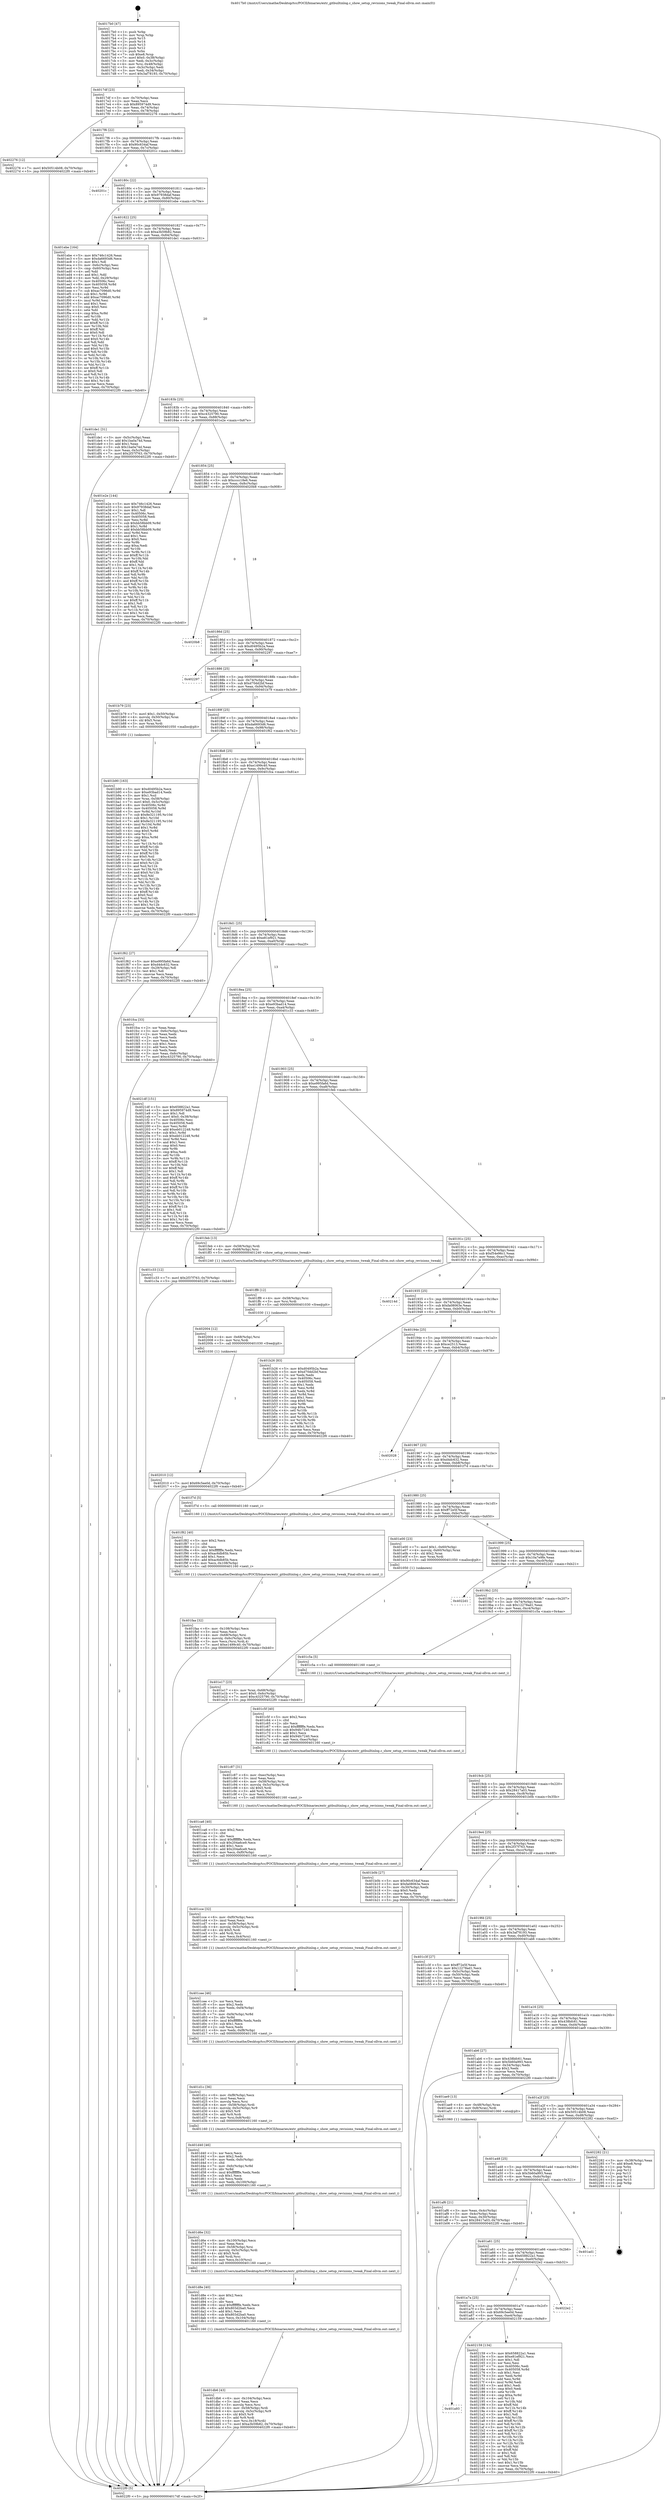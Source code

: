 digraph "0x4017b0" {
  label = "0x4017b0 (/mnt/c/Users/mathe/Desktop/tcc/POCII/binaries/extr_gitbuiltinlog.c_show_setup_revisions_tweak_Final-ollvm.out::main(0))"
  labelloc = "t"
  node[shape=record]

  Entry [label="",width=0.3,height=0.3,shape=circle,fillcolor=black,style=filled]
  "0x4017df" [label="{
     0x4017df [23]\l
     | [instrs]\l
     &nbsp;&nbsp;0x4017df \<+3\>: mov -0x70(%rbp),%eax\l
     &nbsp;&nbsp;0x4017e2 \<+2\>: mov %eax,%ecx\l
     &nbsp;&nbsp;0x4017e4 \<+6\>: sub $0x895974d9,%ecx\l
     &nbsp;&nbsp;0x4017ea \<+3\>: mov %eax,-0x74(%rbp)\l
     &nbsp;&nbsp;0x4017ed \<+3\>: mov %ecx,-0x78(%rbp)\l
     &nbsp;&nbsp;0x4017f0 \<+6\>: je 0000000000402276 \<main+0xac6\>\l
  }"]
  "0x402276" [label="{
     0x402276 [12]\l
     | [instrs]\l
     &nbsp;&nbsp;0x402276 \<+7\>: movl $0x50514b08,-0x70(%rbp)\l
     &nbsp;&nbsp;0x40227d \<+5\>: jmp 00000000004022f0 \<main+0xb40\>\l
  }"]
  "0x4017f6" [label="{
     0x4017f6 [22]\l
     | [instrs]\l
     &nbsp;&nbsp;0x4017f6 \<+5\>: jmp 00000000004017fb \<main+0x4b\>\l
     &nbsp;&nbsp;0x4017fb \<+3\>: mov -0x74(%rbp),%eax\l
     &nbsp;&nbsp;0x4017fe \<+5\>: sub $0x90c634af,%eax\l
     &nbsp;&nbsp;0x401803 \<+3\>: mov %eax,-0x7c(%rbp)\l
     &nbsp;&nbsp;0x401806 \<+6\>: je 000000000040201c \<main+0x86c\>\l
  }"]
  Exit [label="",width=0.3,height=0.3,shape=circle,fillcolor=black,style=filled,peripheries=2]
  "0x40201c" [label="{
     0x40201c\l
  }", style=dashed]
  "0x40180c" [label="{
     0x40180c [22]\l
     | [instrs]\l
     &nbsp;&nbsp;0x40180c \<+5\>: jmp 0000000000401811 \<main+0x61\>\l
     &nbsp;&nbsp;0x401811 \<+3\>: mov -0x74(%rbp),%eax\l
     &nbsp;&nbsp;0x401814 \<+5\>: sub $0x97938daf,%eax\l
     &nbsp;&nbsp;0x401819 \<+3\>: mov %eax,-0x80(%rbp)\l
     &nbsp;&nbsp;0x40181c \<+6\>: je 0000000000401ebe \<main+0x70e\>\l
  }"]
  "0x401a93" [label="{
     0x401a93\l
  }", style=dashed]
  "0x401ebe" [label="{
     0x401ebe [164]\l
     | [instrs]\l
     &nbsp;&nbsp;0x401ebe \<+5\>: mov $0x746c1426,%eax\l
     &nbsp;&nbsp;0x401ec3 \<+5\>: mov $0xda6693d6,%ecx\l
     &nbsp;&nbsp;0x401ec8 \<+2\>: mov $0x1,%dl\l
     &nbsp;&nbsp;0x401eca \<+3\>: mov -0x6c(%rbp),%esi\l
     &nbsp;&nbsp;0x401ecd \<+3\>: cmp -0x60(%rbp),%esi\l
     &nbsp;&nbsp;0x401ed0 \<+4\>: setl %dil\l
     &nbsp;&nbsp;0x401ed4 \<+4\>: and $0x1,%dil\l
     &nbsp;&nbsp;0x401ed8 \<+4\>: mov %dil,-0x29(%rbp)\l
     &nbsp;&nbsp;0x401edc \<+7\>: mov 0x40506c,%esi\l
     &nbsp;&nbsp;0x401ee3 \<+8\>: mov 0x405058,%r8d\l
     &nbsp;&nbsp;0x401eeb \<+3\>: mov %esi,%r9d\l
     &nbsp;&nbsp;0x401eee \<+7\>: sub $0xac7096d0,%r9d\l
     &nbsp;&nbsp;0x401ef5 \<+4\>: sub $0x1,%r9d\l
     &nbsp;&nbsp;0x401ef9 \<+7\>: add $0xac7096d0,%r9d\l
     &nbsp;&nbsp;0x401f00 \<+4\>: imul %r9d,%esi\l
     &nbsp;&nbsp;0x401f04 \<+3\>: and $0x1,%esi\l
     &nbsp;&nbsp;0x401f07 \<+3\>: cmp $0x0,%esi\l
     &nbsp;&nbsp;0x401f0a \<+4\>: sete %dil\l
     &nbsp;&nbsp;0x401f0e \<+4\>: cmp $0xa,%r8d\l
     &nbsp;&nbsp;0x401f12 \<+4\>: setl %r10b\l
     &nbsp;&nbsp;0x401f16 \<+3\>: mov %dil,%r11b\l
     &nbsp;&nbsp;0x401f19 \<+4\>: xor $0xff,%r11b\l
     &nbsp;&nbsp;0x401f1d \<+3\>: mov %r10b,%bl\l
     &nbsp;&nbsp;0x401f20 \<+3\>: xor $0xff,%bl\l
     &nbsp;&nbsp;0x401f23 \<+3\>: xor $0x0,%dl\l
     &nbsp;&nbsp;0x401f26 \<+3\>: mov %r11b,%r14b\l
     &nbsp;&nbsp;0x401f29 \<+4\>: and $0x0,%r14b\l
     &nbsp;&nbsp;0x401f2d \<+3\>: and %dl,%dil\l
     &nbsp;&nbsp;0x401f30 \<+3\>: mov %bl,%r15b\l
     &nbsp;&nbsp;0x401f33 \<+4\>: and $0x0,%r15b\l
     &nbsp;&nbsp;0x401f37 \<+3\>: and %dl,%r10b\l
     &nbsp;&nbsp;0x401f3a \<+3\>: or %dil,%r14b\l
     &nbsp;&nbsp;0x401f3d \<+3\>: or %r10b,%r15b\l
     &nbsp;&nbsp;0x401f40 \<+3\>: xor %r15b,%r14b\l
     &nbsp;&nbsp;0x401f43 \<+3\>: or %bl,%r11b\l
     &nbsp;&nbsp;0x401f46 \<+4\>: xor $0xff,%r11b\l
     &nbsp;&nbsp;0x401f4a \<+3\>: or $0x0,%dl\l
     &nbsp;&nbsp;0x401f4d \<+3\>: and %dl,%r11b\l
     &nbsp;&nbsp;0x401f50 \<+3\>: or %r11b,%r14b\l
     &nbsp;&nbsp;0x401f53 \<+4\>: test $0x1,%r14b\l
     &nbsp;&nbsp;0x401f57 \<+3\>: cmovne %ecx,%eax\l
     &nbsp;&nbsp;0x401f5a \<+3\>: mov %eax,-0x70(%rbp)\l
     &nbsp;&nbsp;0x401f5d \<+5\>: jmp 00000000004022f0 \<main+0xb40\>\l
  }"]
  "0x401822" [label="{
     0x401822 [25]\l
     | [instrs]\l
     &nbsp;&nbsp;0x401822 \<+5\>: jmp 0000000000401827 \<main+0x77\>\l
     &nbsp;&nbsp;0x401827 \<+3\>: mov -0x74(%rbp),%eax\l
     &nbsp;&nbsp;0x40182a \<+5\>: sub $0xa3b59b82,%eax\l
     &nbsp;&nbsp;0x40182f \<+6\>: mov %eax,-0x84(%rbp)\l
     &nbsp;&nbsp;0x401835 \<+6\>: je 0000000000401de1 \<main+0x631\>\l
  }"]
  "0x402159" [label="{
     0x402159 [134]\l
     | [instrs]\l
     &nbsp;&nbsp;0x402159 \<+5\>: mov $0x658822a1,%eax\l
     &nbsp;&nbsp;0x40215e \<+5\>: mov $0xe81ef921,%ecx\l
     &nbsp;&nbsp;0x402163 \<+2\>: mov $0x1,%dl\l
     &nbsp;&nbsp;0x402165 \<+2\>: xor %esi,%esi\l
     &nbsp;&nbsp;0x402167 \<+7\>: mov 0x40506c,%edi\l
     &nbsp;&nbsp;0x40216e \<+8\>: mov 0x405058,%r8d\l
     &nbsp;&nbsp;0x402176 \<+3\>: sub $0x1,%esi\l
     &nbsp;&nbsp;0x402179 \<+3\>: mov %edi,%r9d\l
     &nbsp;&nbsp;0x40217c \<+3\>: add %esi,%r9d\l
     &nbsp;&nbsp;0x40217f \<+4\>: imul %r9d,%edi\l
     &nbsp;&nbsp;0x402183 \<+3\>: and $0x1,%edi\l
     &nbsp;&nbsp;0x402186 \<+3\>: cmp $0x0,%edi\l
     &nbsp;&nbsp;0x402189 \<+4\>: sete %r10b\l
     &nbsp;&nbsp;0x40218d \<+4\>: cmp $0xa,%r8d\l
     &nbsp;&nbsp;0x402191 \<+4\>: setl %r11b\l
     &nbsp;&nbsp;0x402195 \<+3\>: mov %r10b,%bl\l
     &nbsp;&nbsp;0x402198 \<+3\>: xor $0xff,%bl\l
     &nbsp;&nbsp;0x40219b \<+3\>: mov %r11b,%r14b\l
     &nbsp;&nbsp;0x40219e \<+4\>: xor $0xff,%r14b\l
     &nbsp;&nbsp;0x4021a2 \<+3\>: xor $0x1,%dl\l
     &nbsp;&nbsp;0x4021a5 \<+3\>: mov %bl,%r15b\l
     &nbsp;&nbsp;0x4021a8 \<+4\>: and $0xff,%r15b\l
     &nbsp;&nbsp;0x4021ac \<+3\>: and %dl,%r10b\l
     &nbsp;&nbsp;0x4021af \<+3\>: mov %r14b,%r12b\l
     &nbsp;&nbsp;0x4021b2 \<+4\>: and $0xff,%r12b\l
     &nbsp;&nbsp;0x4021b6 \<+3\>: and %dl,%r11b\l
     &nbsp;&nbsp;0x4021b9 \<+3\>: or %r10b,%r15b\l
     &nbsp;&nbsp;0x4021bc \<+3\>: or %r11b,%r12b\l
     &nbsp;&nbsp;0x4021bf \<+3\>: xor %r12b,%r15b\l
     &nbsp;&nbsp;0x4021c2 \<+3\>: or %r14b,%bl\l
     &nbsp;&nbsp;0x4021c5 \<+3\>: xor $0xff,%bl\l
     &nbsp;&nbsp;0x4021c8 \<+3\>: or $0x1,%dl\l
     &nbsp;&nbsp;0x4021cb \<+2\>: and %dl,%bl\l
     &nbsp;&nbsp;0x4021cd \<+3\>: or %bl,%r15b\l
     &nbsp;&nbsp;0x4021d0 \<+4\>: test $0x1,%r15b\l
     &nbsp;&nbsp;0x4021d4 \<+3\>: cmovne %ecx,%eax\l
     &nbsp;&nbsp;0x4021d7 \<+3\>: mov %eax,-0x70(%rbp)\l
     &nbsp;&nbsp;0x4021da \<+5\>: jmp 00000000004022f0 \<main+0xb40\>\l
  }"]
  "0x401de1" [label="{
     0x401de1 [31]\l
     | [instrs]\l
     &nbsp;&nbsp;0x401de1 \<+3\>: mov -0x5c(%rbp),%eax\l
     &nbsp;&nbsp;0x401de4 \<+5\>: add $0x1ba0a74d,%eax\l
     &nbsp;&nbsp;0x401de9 \<+3\>: add $0x1,%eax\l
     &nbsp;&nbsp;0x401dec \<+5\>: sub $0x1ba0a74d,%eax\l
     &nbsp;&nbsp;0x401df1 \<+3\>: mov %eax,-0x5c(%rbp)\l
     &nbsp;&nbsp;0x401df4 \<+7\>: movl $0x2f37f763,-0x70(%rbp)\l
     &nbsp;&nbsp;0x401dfb \<+5\>: jmp 00000000004022f0 \<main+0xb40\>\l
  }"]
  "0x40183b" [label="{
     0x40183b [25]\l
     | [instrs]\l
     &nbsp;&nbsp;0x40183b \<+5\>: jmp 0000000000401840 \<main+0x90\>\l
     &nbsp;&nbsp;0x401840 \<+3\>: mov -0x74(%rbp),%eax\l
     &nbsp;&nbsp;0x401843 \<+5\>: sub $0xc4325790,%eax\l
     &nbsp;&nbsp;0x401848 \<+6\>: mov %eax,-0x88(%rbp)\l
     &nbsp;&nbsp;0x40184e \<+6\>: je 0000000000401e2e \<main+0x67e\>\l
  }"]
  "0x401a7a" [label="{
     0x401a7a [25]\l
     | [instrs]\l
     &nbsp;&nbsp;0x401a7a \<+5\>: jmp 0000000000401a7f \<main+0x2cf\>\l
     &nbsp;&nbsp;0x401a7f \<+3\>: mov -0x74(%rbp),%eax\l
     &nbsp;&nbsp;0x401a82 \<+5\>: sub $0x69c5ee0d,%eax\l
     &nbsp;&nbsp;0x401a87 \<+6\>: mov %eax,-0xe4(%rbp)\l
     &nbsp;&nbsp;0x401a8d \<+6\>: je 0000000000402159 \<main+0x9a9\>\l
  }"]
  "0x401e2e" [label="{
     0x401e2e [144]\l
     | [instrs]\l
     &nbsp;&nbsp;0x401e2e \<+5\>: mov $0x746c1426,%eax\l
     &nbsp;&nbsp;0x401e33 \<+5\>: mov $0x97938daf,%ecx\l
     &nbsp;&nbsp;0x401e38 \<+2\>: mov $0x1,%dl\l
     &nbsp;&nbsp;0x401e3a \<+7\>: mov 0x40506c,%esi\l
     &nbsp;&nbsp;0x401e41 \<+7\>: mov 0x405058,%edi\l
     &nbsp;&nbsp;0x401e48 \<+3\>: mov %esi,%r8d\l
     &nbsp;&nbsp;0x401e4b \<+7\>: sub $0xbb58bb09,%r8d\l
     &nbsp;&nbsp;0x401e52 \<+4\>: sub $0x1,%r8d\l
     &nbsp;&nbsp;0x401e56 \<+7\>: add $0xbb58bb09,%r8d\l
     &nbsp;&nbsp;0x401e5d \<+4\>: imul %r8d,%esi\l
     &nbsp;&nbsp;0x401e61 \<+3\>: and $0x1,%esi\l
     &nbsp;&nbsp;0x401e64 \<+3\>: cmp $0x0,%esi\l
     &nbsp;&nbsp;0x401e67 \<+4\>: sete %r9b\l
     &nbsp;&nbsp;0x401e6b \<+3\>: cmp $0xa,%edi\l
     &nbsp;&nbsp;0x401e6e \<+4\>: setl %r10b\l
     &nbsp;&nbsp;0x401e72 \<+3\>: mov %r9b,%r11b\l
     &nbsp;&nbsp;0x401e75 \<+4\>: xor $0xff,%r11b\l
     &nbsp;&nbsp;0x401e79 \<+3\>: mov %r10b,%bl\l
     &nbsp;&nbsp;0x401e7c \<+3\>: xor $0xff,%bl\l
     &nbsp;&nbsp;0x401e7f \<+3\>: xor $0x1,%dl\l
     &nbsp;&nbsp;0x401e82 \<+3\>: mov %r11b,%r14b\l
     &nbsp;&nbsp;0x401e85 \<+4\>: and $0xff,%r14b\l
     &nbsp;&nbsp;0x401e89 \<+3\>: and %dl,%r9b\l
     &nbsp;&nbsp;0x401e8c \<+3\>: mov %bl,%r15b\l
     &nbsp;&nbsp;0x401e8f \<+4\>: and $0xff,%r15b\l
     &nbsp;&nbsp;0x401e93 \<+3\>: and %dl,%r10b\l
     &nbsp;&nbsp;0x401e96 \<+3\>: or %r9b,%r14b\l
     &nbsp;&nbsp;0x401e99 \<+3\>: or %r10b,%r15b\l
     &nbsp;&nbsp;0x401e9c \<+3\>: xor %r15b,%r14b\l
     &nbsp;&nbsp;0x401e9f \<+3\>: or %bl,%r11b\l
     &nbsp;&nbsp;0x401ea2 \<+4\>: xor $0xff,%r11b\l
     &nbsp;&nbsp;0x401ea6 \<+3\>: or $0x1,%dl\l
     &nbsp;&nbsp;0x401ea9 \<+3\>: and %dl,%r11b\l
     &nbsp;&nbsp;0x401eac \<+3\>: or %r11b,%r14b\l
     &nbsp;&nbsp;0x401eaf \<+4\>: test $0x1,%r14b\l
     &nbsp;&nbsp;0x401eb3 \<+3\>: cmovne %ecx,%eax\l
     &nbsp;&nbsp;0x401eb6 \<+3\>: mov %eax,-0x70(%rbp)\l
     &nbsp;&nbsp;0x401eb9 \<+5\>: jmp 00000000004022f0 \<main+0xb40\>\l
  }"]
  "0x401854" [label="{
     0x401854 [25]\l
     | [instrs]\l
     &nbsp;&nbsp;0x401854 \<+5\>: jmp 0000000000401859 \<main+0xa9\>\l
     &nbsp;&nbsp;0x401859 \<+3\>: mov -0x74(%rbp),%eax\l
     &nbsp;&nbsp;0x40185c \<+5\>: sub $0xcccc18e6,%eax\l
     &nbsp;&nbsp;0x401861 \<+6\>: mov %eax,-0x8c(%rbp)\l
     &nbsp;&nbsp;0x401867 \<+6\>: je 00000000004020b8 \<main+0x908\>\l
  }"]
  "0x4022e2" [label="{
     0x4022e2\l
  }", style=dashed]
  "0x4020b8" [label="{
     0x4020b8\l
  }", style=dashed]
  "0x40186d" [label="{
     0x40186d [25]\l
     | [instrs]\l
     &nbsp;&nbsp;0x40186d \<+5\>: jmp 0000000000401872 \<main+0xc2\>\l
     &nbsp;&nbsp;0x401872 \<+3\>: mov -0x74(%rbp),%eax\l
     &nbsp;&nbsp;0x401875 \<+5\>: sub $0xd0495b2a,%eax\l
     &nbsp;&nbsp;0x40187a \<+6\>: mov %eax,-0x90(%rbp)\l
     &nbsp;&nbsp;0x401880 \<+6\>: je 0000000000402297 \<main+0xae7\>\l
  }"]
  "0x401a61" [label="{
     0x401a61 [25]\l
     | [instrs]\l
     &nbsp;&nbsp;0x401a61 \<+5\>: jmp 0000000000401a66 \<main+0x2b6\>\l
     &nbsp;&nbsp;0x401a66 \<+3\>: mov -0x74(%rbp),%eax\l
     &nbsp;&nbsp;0x401a69 \<+5\>: sub $0x658822a1,%eax\l
     &nbsp;&nbsp;0x401a6e \<+6\>: mov %eax,-0xe0(%rbp)\l
     &nbsp;&nbsp;0x401a74 \<+6\>: je 00000000004022e2 \<main+0xb32\>\l
  }"]
  "0x402297" [label="{
     0x402297\l
  }", style=dashed]
  "0x401886" [label="{
     0x401886 [25]\l
     | [instrs]\l
     &nbsp;&nbsp;0x401886 \<+5\>: jmp 000000000040188b \<main+0xdb\>\l
     &nbsp;&nbsp;0x40188b \<+3\>: mov -0x74(%rbp),%eax\l
     &nbsp;&nbsp;0x40188e \<+5\>: sub $0xd70dd2bf,%eax\l
     &nbsp;&nbsp;0x401893 \<+6\>: mov %eax,-0x94(%rbp)\l
     &nbsp;&nbsp;0x401899 \<+6\>: je 0000000000401b79 \<main+0x3c9\>\l
  }"]
  "0x401ad1" [label="{
     0x401ad1\l
  }", style=dashed]
  "0x401b79" [label="{
     0x401b79 [23]\l
     | [instrs]\l
     &nbsp;&nbsp;0x401b79 \<+7\>: movl $0x1,-0x50(%rbp)\l
     &nbsp;&nbsp;0x401b80 \<+4\>: movslq -0x50(%rbp),%rax\l
     &nbsp;&nbsp;0x401b84 \<+4\>: shl $0x5,%rax\l
     &nbsp;&nbsp;0x401b88 \<+3\>: mov %rax,%rdi\l
     &nbsp;&nbsp;0x401b8b \<+5\>: call 0000000000401050 \<malloc@plt\>\l
     | [calls]\l
     &nbsp;&nbsp;0x401050 \{1\} (unknown)\l
  }"]
  "0x40189f" [label="{
     0x40189f [25]\l
     | [instrs]\l
     &nbsp;&nbsp;0x40189f \<+5\>: jmp 00000000004018a4 \<main+0xf4\>\l
     &nbsp;&nbsp;0x4018a4 \<+3\>: mov -0x74(%rbp),%eax\l
     &nbsp;&nbsp;0x4018a7 \<+5\>: sub $0xda6693d6,%eax\l
     &nbsp;&nbsp;0x4018ac \<+6\>: mov %eax,-0x98(%rbp)\l
     &nbsp;&nbsp;0x4018b2 \<+6\>: je 0000000000401f62 \<main+0x7b2\>\l
  }"]
  "0x401a48" [label="{
     0x401a48 [25]\l
     | [instrs]\l
     &nbsp;&nbsp;0x401a48 \<+5\>: jmp 0000000000401a4d \<main+0x29d\>\l
     &nbsp;&nbsp;0x401a4d \<+3\>: mov -0x74(%rbp),%eax\l
     &nbsp;&nbsp;0x401a50 \<+5\>: sub $0x5b60a993,%eax\l
     &nbsp;&nbsp;0x401a55 \<+6\>: mov %eax,-0xdc(%rbp)\l
     &nbsp;&nbsp;0x401a5b \<+6\>: je 0000000000401ad1 \<main+0x321\>\l
  }"]
  "0x401f62" [label="{
     0x401f62 [27]\l
     | [instrs]\l
     &nbsp;&nbsp;0x401f62 \<+5\>: mov $0xe995fa6d,%eax\l
     &nbsp;&nbsp;0x401f67 \<+5\>: mov $0xd4dc632,%ecx\l
     &nbsp;&nbsp;0x401f6c \<+3\>: mov -0x29(%rbp),%dl\l
     &nbsp;&nbsp;0x401f6f \<+3\>: test $0x1,%dl\l
     &nbsp;&nbsp;0x401f72 \<+3\>: cmovne %ecx,%eax\l
     &nbsp;&nbsp;0x401f75 \<+3\>: mov %eax,-0x70(%rbp)\l
     &nbsp;&nbsp;0x401f78 \<+5\>: jmp 00000000004022f0 \<main+0xb40\>\l
  }"]
  "0x4018b8" [label="{
     0x4018b8 [25]\l
     | [instrs]\l
     &nbsp;&nbsp;0x4018b8 \<+5\>: jmp 00000000004018bd \<main+0x10d\>\l
     &nbsp;&nbsp;0x4018bd \<+3\>: mov -0x74(%rbp),%eax\l
     &nbsp;&nbsp;0x4018c0 \<+5\>: sub $0xe1499c40,%eax\l
     &nbsp;&nbsp;0x4018c5 \<+6\>: mov %eax,-0x9c(%rbp)\l
     &nbsp;&nbsp;0x4018cb \<+6\>: je 0000000000401fca \<main+0x81a\>\l
  }"]
  "0x402282" [label="{
     0x402282 [21]\l
     | [instrs]\l
     &nbsp;&nbsp;0x402282 \<+3\>: mov -0x38(%rbp),%eax\l
     &nbsp;&nbsp;0x402285 \<+7\>: add $0xe8,%rsp\l
     &nbsp;&nbsp;0x40228c \<+1\>: pop %rbx\l
     &nbsp;&nbsp;0x40228d \<+2\>: pop %r12\l
     &nbsp;&nbsp;0x40228f \<+2\>: pop %r13\l
     &nbsp;&nbsp;0x402291 \<+2\>: pop %r14\l
     &nbsp;&nbsp;0x402293 \<+2\>: pop %r15\l
     &nbsp;&nbsp;0x402295 \<+1\>: pop %rbp\l
     &nbsp;&nbsp;0x402296 \<+1\>: ret\l
  }"]
  "0x401fca" [label="{
     0x401fca [33]\l
     | [instrs]\l
     &nbsp;&nbsp;0x401fca \<+2\>: xor %eax,%eax\l
     &nbsp;&nbsp;0x401fcc \<+3\>: mov -0x6c(%rbp),%ecx\l
     &nbsp;&nbsp;0x401fcf \<+2\>: mov %eax,%edx\l
     &nbsp;&nbsp;0x401fd1 \<+2\>: sub %ecx,%edx\l
     &nbsp;&nbsp;0x401fd3 \<+2\>: mov %eax,%ecx\l
     &nbsp;&nbsp;0x401fd5 \<+3\>: sub $0x1,%ecx\l
     &nbsp;&nbsp;0x401fd8 \<+2\>: add %ecx,%edx\l
     &nbsp;&nbsp;0x401fda \<+2\>: sub %edx,%eax\l
     &nbsp;&nbsp;0x401fdc \<+3\>: mov %eax,-0x6c(%rbp)\l
     &nbsp;&nbsp;0x401fdf \<+7\>: movl $0xc4325790,-0x70(%rbp)\l
     &nbsp;&nbsp;0x401fe6 \<+5\>: jmp 00000000004022f0 \<main+0xb40\>\l
  }"]
  "0x4018d1" [label="{
     0x4018d1 [25]\l
     | [instrs]\l
     &nbsp;&nbsp;0x4018d1 \<+5\>: jmp 00000000004018d6 \<main+0x126\>\l
     &nbsp;&nbsp;0x4018d6 \<+3\>: mov -0x74(%rbp),%eax\l
     &nbsp;&nbsp;0x4018d9 \<+5\>: sub $0xe81ef921,%eax\l
     &nbsp;&nbsp;0x4018de \<+6\>: mov %eax,-0xa0(%rbp)\l
     &nbsp;&nbsp;0x4018e4 \<+6\>: je 00000000004021df \<main+0xa2f\>\l
  }"]
  "0x402010" [label="{
     0x402010 [12]\l
     | [instrs]\l
     &nbsp;&nbsp;0x402010 \<+7\>: movl $0x69c5ee0d,-0x70(%rbp)\l
     &nbsp;&nbsp;0x402017 \<+5\>: jmp 00000000004022f0 \<main+0xb40\>\l
  }"]
  "0x4021df" [label="{
     0x4021df [151]\l
     | [instrs]\l
     &nbsp;&nbsp;0x4021df \<+5\>: mov $0x658822a1,%eax\l
     &nbsp;&nbsp;0x4021e4 \<+5\>: mov $0x895974d9,%ecx\l
     &nbsp;&nbsp;0x4021e9 \<+2\>: mov $0x1,%dl\l
     &nbsp;&nbsp;0x4021eb \<+7\>: movl $0x0,-0x38(%rbp)\l
     &nbsp;&nbsp;0x4021f2 \<+7\>: mov 0x40506c,%esi\l
     &nbsp;&nbsp;0x4021f9 \<+7\>: mov 0x405058,%edi\l
     &nbsp;&nbsp;0x402200 \<+3\>: mov %esi,%r8d\l
     &nbsp;&nbsp;0x402203 \<+7\>: add $0xeb012248,%r8d\l
     &nbsp;&nbsp;0x40220a \<+4\>: sub $0x1,%r8d\l
     &nbsp;&nbsp;0x40220e \<+7\>: sub $0xeb012248,%r8d\l
     &nbsp;&nbsp;0x402215 \<+4\>: imul %r8d,%esi\l
     &nbsp;&nbsp;0x402219 \<+3\>: and $0x1,%esi\l
     &nbsp;&nbsp;0x40221c \<+3\>: cmp $0x0,%esi\l
     &nbsp;&nbsp;0x40221f \<+4\>: sete %r9b\l
     &nbsp;&nbsp;0x402223 \<+3\>: cmp $0xa,%edi\l
     &nbsp;&nbsp;0x402226 \<+4\>: setl %r10b\l
     &nbsp;&nbsp;0x40222a \<+3\>: mov %r9b,%r11b\l
     &nbsp;&nbsp;0x40222d \<+4\>: xor $0xff,%r11b\l
     &nbsp;&nbsp;0x402231 \<+3\>: mov %r10b,%bl\l
     &nbsp;&nbsp;0x402234 \<+3\>: xor $0xff,%bl\l
     &nbsp;&nbsp;0x402237 \<+3\>: xor $0x1,%dl\l
     &nbsp;&nbsp;0x40223a \<+3\>: mov %r11b,%r14b\l
     &nbsp;&nbsp;0x40223d \<+4\>: and $0xff,%r14b\l
     &nbsp;&nbsp;0x402241 \<+3\>: and %dl,%r9b\l
     &nbsp;&nbsp;0x402244 \<+3\>: mov %bl,%r15b\l
     &nbsp;&nbsp;0x402247 \<+4\>: and $0xff,%r15b\l
     &nbsp;&nbsp;0x40224b \<+3\>: and %dl,%r10b\l
     &nbsp;&nbsp;0x40224e \<+3\>: or %r9b,%r14b\l
     &nbsp;&nbsp;0x402251 \<+3\>: or %r10b,%r15b\l
     &nbsp;&nbsp;0x402254 \<+3\>: xor %r15b,%r14b\l
     &nbsp;&nbsp;0x402257 \<+3\>: or %bl,%r11b\l
     &nbsp;&nbsp;0x40225a \<+4\>: xor $0xff,%r11b\l
     &nbsp;&nbsp;0x40225e \<+3\>: or $0x1,%dl\l
     &nbsp;&nbsp;0x402261 \<+3\>: and %dl,%r11b\l
     &nbsp;&nbsp;0x402264 \<+3\>: or %r11b,%r14b\l
     &nbsp;&nbsp;0x402267 \<+4\>: test $0x1,%r14b\l
     &nbsp;&nbsp;0x40226b \<+3\>: cmovne %ecx,%eax\l
     &nbsp;&nbsp;0x40226e \<+3\>: mov %eax,-0x70(%rbp)\l
     &nbsp;&nbsp;0x402271 \<+5\>: jmp 00000000004022f0 \<main+0xb40\>\l
  }"]
  "0x4018ea" [label="{
     0x4018ea [25]\l
     | [instrs]\l
     &nbsp;&nbsp;0x4018ea \<+5\>: jmp 00000000004018ef \<main+0x13f\>\l
     &nbsp;&nbsp;0x4018ef \<+3\>: mov -0x74(%rbp),%eax\l
     &nbsp;&nbsp;0x4018f2 \<+5\>: sub $0xe93bad14,%eax\l
     &nbsp;&nbsp;0x4018f7 \<+6\>: mov %eax,-0xa4(%rbp)\l
     &nbsp;&nbsp;0x4018fd \<+6\>: je 0000000000401c33 \<main+0x483\>\l
  }"]
  "0x402004" [label="{
     0x402004 [12]\l
     | [instrs]\l
     &nbsp;&nbsp;0x402004 \<+4\>: mov -0x68(%rbp),%rsi\l
     &nbsp;&nbsp;0x402008 \<+3\>: mov %rsi,%rdi\l
     &nbsp;&nbsp;0x40200b \<+5\>: call 0000000000401030 \<free@plt\>\l
     | [calls]\l
     &nbsp;&nbsp;0x401030 \{1\} (unknown)\l
  }"]
  "0x401c33" [label="{
     0x401c33 [12]\l
     | [instrs]\l
     &nbsp;&nbsp;0x401c33 \<+7\>: movl $0x2f37f763,-0x70(%rbp)\l
     &nbsp;&nbsp;0x401c3a \<+5\>: jmp 00000000004022f0 \<main+0xb40\>\l
  }"]
  "0x401903" [label="{
     0x401903 [25]\l
     | [instrs]\l
     &nbsp;&nbsp;0x401903 \<+5\>: jmp 0000000000401908 \<main+0x158\>\l
     &nbsp;&nbsp;0x401908 \<+3\>: mov -0x74(%rbp),%eax\l
     &nbsp;&nbsp;0x40190b \<+5\>: sub $0xe995fa6d,%eax\l
     &nbsp;&nbsp;0x401910 \<+6\>: mov %eax,-0xa8(%rbp)\l
     &nbsp;&nbsp;0x401916 \<+6\>: je 0000000000401feb \<main+0x83b\>\l
  }"]
  "0x401ff8" [label="{
     0x401ff8 [12]\l
     | [instrs]\l
     &nbsp;&nbsp;0x401ff8 \<+4\>: mov -0x58(%rbp),%rsi\l
     &nbsp;&nbsp;0x401ffc \<+3\>: mov %rsi,%rdi\l
     &nbsp;&nbsp;0x401fff \<+5\>: call 0000000000401030 \<free@plt\>\l
     | [calls]\l
     &nbsp;&nbsp;0x401030 \{1\} (unknown)\l
  }"]
  "0x401feb" [label="{
     0x401feb [13]\l
     | [instrs]\l
     &nbsp;&nbsp;0x401feb \<+4\>: mov -0x58(%rbp),%rdi\l
     &nbsp;&nbsp;0x401fef \<+4\>: mov -0x68(%rbp),%rsi\l
     &nbsp;&nbsp;0x401ff3 \<+5\>: call 0000000000401240 \<show_setup_revisions_tweak\>\l
     | [calls]\l
     &nbsp;&nbsp;0x401240 \{1\} (/mnt/c/Users/mathe/Desktop/tcc/POCII/binaries/extr_gitbuiltinlog.c_show_setup_revisions_tweak_Final-ollvm.out::show_setup_revisions_tweak)\l
  }"]
  "0x40191c" [label="{
     0x40191c [25]\l
     | [instrs]\l
     &nbsp;&nbsp;0x40191c \<+5\>: jmp 0000000000401921 \<main+0x171\>\l
     &nbsp;&nbsp;0x401921 \<+3\>: mov -0x74(%rbp),%eax\l
     &nbsp;&nbsp;0x401924 \<+5\>: sub $0xf54e96c1,%eax\l
     &nbsp;&nbsp;0x401929 \<+6\>: mov %eax,-0xac(%rbp)\l
     &nbsp;&nbsp;0x40192f \<+6\>: je 000000000040214d \<main+0x99d\>\l
  }"]
  "0x401faa" [label="{
     0x401faa [32]\l
     | [instrs]\l
     &nbsp;&nbsp;0x401faa \<+6\>: mov -0x108(%rbp),%ecx\l
     &nbsp;&nbsp;0x401fb0 \<+3\>: imul %eax,%ecx\l
     &nbsp;&nbsp;0x401fb3 \<+4\>: mov -0x68(%rbp),%rsi\l
     &nbsp;&nbsp;0x401fb7 \<+4\>: movslq -0x6c(%rbp),%rdi\l
     &nbsp;&nbsp;0x401fbb \<+3\>: mov %ecx,(%rsi,%rdi,4)\l
     &nbsp;&nbsp;0x401fbe \<+7\>: movl $0xe1499c40,-0x70(%rbp)\l
     &nbsp;&nbsp;0x401fc5 \<+5\>: jmp 00000000004022f0 \<main+0xb40\>\l
  }"]
  "0x40214d" [label="{
     0x40214d\l
  }", style=dashed]
  "0x401935" [label="{
     0x401935 [25]\l
     | [instrs]\l
     &nbsp;&nbsp;0x401935 \<+5\>: jmp 000000000040193a \<main+0x18a\>\l
     &nbsp;&nbsp;0x40193a \<+3\>: mov -0x74(%rbp),%eax\l
     &nbsp;&nbsp;0x40193d \<+5\>: sub $0xfa08063e,%eax\l
     &nbsp;&nbsp;0x401942 \<+6\>: mov %eax,-0xb0(%rbp)\l
     &nbsp;&nbsp;0x401948 \<+6\>: je 0000000000401b26 \<main+0x376\>\l
  }"]
  "0x401f82" [label="{
     0x401f82 [40]\l
     | [instrs]\l
     &nbsp;&nbsp;0x401f82 \<+5\>: mov $0x2,%ecx\l
     &nbsp;&nbsp;0x401f87 \<+1\>: cltd\l
     &nbsp;&nbsp;0x401f88 \<+2\>: idiv %ecx\l
     &nbsp;&nbsp;0x401f8a \<+6\>: imul $0xfffffffe,%edx,%ecx\l
     &nbsp;&nbsp;0x401f90 \<+6\>: sub $0xac6db85b,%ecx\l
     &nbsp;&nbsp;0x401f96 \<+3\>: add $0x1,%ecx\l
     &nbsp;&nbsp;0x401f99 \<+6\>: add $0xac6db85b,%ecx\l
     &nbsp;&nbsp;0x401f9f \<+6\>: mov %ecx,-0x108(%rbp)\l
     &nbsp;&nbsp;0x401fa5 \<+5\>: call 0000000000401160 \<next_i\>\l
     | [calls]\l
     &nbsp;&nbsp;0x401160 \{1\} (/mnt/c/Users/mathe/Desktop/tcc/POCII/binaries/extr_gitbuiltinlog.c_show_setup_revisions_tweak_Final-ollvm.out::next_i)\l
  }"]
  "0x401b26" [label="{
     0x401b26 [83]\l
     | [instrs]\l
     &nbsp;&nbsp;0x401b26 \<+5\>: mov $0xd0495b2a,%eax\l
     &nbsp;&nbsp;0x401b2b \<+5\>: mov $0xd70dd2bf,%ecx\l
     &nbsp;&nbsp;0x401b30 \<+2\>: xor %edx,%edx\l
     &nbsp;&nbsp;0x401b32 \<+7\>: mov 0x40506c,%esi\l
     &nbsp;&nbsp;0x401b39 \<+7\>: mov 0x405058,%edi\l
     &nbsp;&nbsp;0x401b40 \<+3\>: sub $0x1,%edx\l
     &nbsp;&nbsp;0x401b43 \<+3\>: mov %esi,%r8d\l
     &nbsp;&nbsp;0x401b46 \<+3\>: add %edx,%r8d\l
     &nbsp;&nbsp;0x401b49 \<+4\>: imul %r8d,%esi\l
     &nbsp;&nbsp;0x401b4d \<+3\>: and $0x1,%esi\l
     &nbsp;&nbsp;0x401b50 \<+3\>: cmp $0x0,%esi\l
     &nbsp;&nbsp;0x401b53 \<+4\>: sete %r9b\l
     &nbsp;&nbsp;0x401b57 \<+3\>: cmp $0xa,%edi\l
     &nbsp;&nbsp;0x401b5a \<+4\>: setl %r10b\l
     &nbsp;&nbsp;0x401b5e \<+3\>: mov %r9b,%r11b\l
     &nbsp;&nbsp;0x401b61 \<+3\>: and %r10b,%r11b\l
     &nbsp;&nbsp;0x401b64 \<+3\>: xor %r10b,%r9b\l
     &nbsp;&nbsp;0x401b67 \<+3\>: or %r9b,%r11b\l
     &nbsp;&nbsp;0x401b6a \<+4\>: test $0x1,%r11b\l
     &nbsp;&nbsp;0x401b6e \<+3\>: cmovne %ecx,%eax\l
     &nbsp;&nbsp;0x401b71 \<+3\>: mov %eax,-0x70(%rbp)\l
     &nbsp;&nbsp;0x401b74 \<+5\>: jmp 00000000004022f0 \<main+0xb40\>\l
  }"]
  "0x40194e" [label="{
     0x40194e [25]\l
     | [instrs]\l
     &nbsp;&nbsp;0x40194e \<+5\>: jmp 0000000000401953 \<main+0x1a3\>\l
     &nbsp;&nbsp;0x401953 \<+3\>: mov -0x74(%rbp),%eax\l
     &nbsp;&nbsp;0x401956 \<+5\>: sub $0xce2513,%eax\l
     &nbsp;&nbsp;0x40195b \<+6\>: mov %eax,-0xb4(%rbp)\l
     &nbsp;&nbsp;0x401961 \<+6\>: je 0000000000402028 \<main+0x878\>\l
  }"]
  "0x401e17" [label="{
     0x401e17 [23]\l
     | [instrs]\l
     &nbsp;&nbsp;0x401e17 \<+4\>: mov %rax,-0x68(%rbp)\l
     &nbsp;&nbsp;0x401e1b \<+7\>: movl $0x0,-0x6c(%rbp)\l
     &nbsp;&nbsp;0x401e22 \<+7\>: movl $0xc4325790,-0x70(%rbp)\l
     &nbsp;&nbsp;0x401e29 \<+5\>: jmp 00000000004022f0 \<main+0xb40\>\l
  }"]
  "0x402028" [label="{
     0x402028\l
  }", style=dashed]
  "0x401967" [label="{
     0x401967 [25]\l
     | [instrs]\l
     &nbsp;&nbsp;0x401967 \<+5\>: jmp 000000000040196c \<main+0x1bc\>\l
     &nbsp;&nbsp;0x40196c \<+3\>: mov -0x74(%rbp),%eax\l
     &nbsp;&nbsp;0x40196f \<+5\>: sub $0xd4dc632,%eax\l
     &nbsp;&nbsp;0x401974 \<+6\>: mov %eax,-0xb8(%rbp)\l
     &nbsp;&nbsp;0x40197a \<+6\>: je 0000000000401f7d \<main+0x7cd\>\l
  }"]
  "0x401db6" [label="{
     0x401db6 [43]\l
     | [instrs]\l
     &nbsp;&nbsp;0x401db6 \<+6\>: mov -0x104(%rbp),%ecx\l
     &nbsp;&nbsp;0x401dbc \<+3\>: imul %eax,%ecx\l
     &nbsp;&nbsp;0x401dbf \<+3\>: movslq %ecx,%rsi\l
     &nbsp;&nbsp;0x401dc2 \<+4\>: mov -0x58(%rbp),%rdi\l
     &nbsp;&nbsp;0x401dc6 \<+4\>: movslq -0x5c(%rbp),%r9\l
     &nbsp;&nbsp;0x401dca \<+4\>: shl $0x5,%r9\l
     &nbsp;&nbsp;0x401dce \<+3\>: add %r9,%rdi\l
     &nbsp;&nbsp;0x401dd1 \<+4\>: mov %rsi,0x18(%rdi)\l
     &nbsp;&nbsp;0x401dd5 \<+7\>: movl $0xa3b59b82,-0x70(%rbp)\l
     &nbsp;&nbsp;0x401ddc \<+5\>: jmp 00000000004022f0 \<main+0xb40\>\l
  }"]
  "0x401f7d" [label="{
     0x401f7d [5]\l
     | [instrs]\l
     &nbsp;&nbsp;0x401f7d \<+5\>: call 0000000000401160 \<next_i\>\l
     | [calls]\l
     &nbsp;&nbsp;0x401160 \{1\} (/mnt/c/Users/mathe/Desktop/tcc/POCII/binaries/extr_gitbuiltinlog.c_show_setup_revisions_tweak_Final-ollvm.out::next_i)\l
  }"]
  "0x401980" [label="{
     0x401980 [25]\l
     | [instrs]\l
     &nbsp;&nbsp;0x401980 \<+5\>: jmp 0000000000401985 \<main+0x1d5\>\l
     &nbsp;&nbsp;0x401985 \<+3\>: mov -0x74(%rbp),%eax\l
     &nbsp;&nbsp;0x401988 \<+5\>: sub $0xff72e5f,%eax\l
     &nbsp;&nbsp;0x40198d \<+6\>: mov %eax,-0xbc(%rbp)\l
     &nbsp;&nbsp;0x401993 \<+6\>: je 0000000000401e00 \<main+0x650\>\l
  }"]
  "0x401d8e" [label="{
     0x401d8e [40]\l
     | [instrs]\l
     &nbsp;&nbsp;0x401d8e \<+5\>: mov $0x2,%ecx\l
     &nbsp;&nbsp;0x401d93 \<+1\>: cltd\l
     &nbsp;&nbsp;0x401d94 \<+2\>: idiv %ecx\l
     &nbsp;&nbsp;0x401d96 \<+6\>: imul $0xfffffffe,%edx,%ecx\l
     &nbsp;&nbsp;0x401d9c \<+6\>: add $0x803d2ba0,%ecx\l
     &nbsp;&nbsp;0x401da2 \<+3\>: add $0x1,%ecx\l
     &nbsp;&nbsp;0x401da5 \<+6\>: sub $0x803d2ba0,%ecx\l
     &nbsp;&nbsp;0x401dab \<+6\>: mov %ecx,-0x104(%rbp)\l
     &nbsp;&nbsp;0x401db1 \<+5\>: call 0000000000401160 \<next_i\>\l
     | [calls]\l
     &nbsp;&nbsp;0x401160 \{1\} (/mnt/c/Users/mathe/Desktop/tcc/POCII/binaries/extr_gitbuiltinlog.c_show_setup_revisions_tweak_Final-ollvm.out::next_i)\l
  }"]
  "0x401e00" [label="{
     0x401e00 [23]\l
     | [instrs]\l
     &nbsp;&nbsp;0x401e00 \<+7\>: movl $0x1,-0x60(%rbp)\l
     &nbsp;&nbsp;0x401e07 \<+4\>: movslq -0x60(%rbp),%rax\l
     &nbsp;&nbsp;0x401e0b \<+4\>: shl $0x2,%rax\l
     &nbsp;&nbsp;0x401e0f \<+3\>: mov %rax,%rdi\l
     &nbsp;&nbsp;0x401e12 \<+5\>: call 0000000000401050 \<malloc@plt\>\l
     | [calls]\l
     &nbsp;&nbsp;0x401050 \{1\} (unknown)\l
  }"]
  "0x401999" [label="{
     0x401999 [25]\l
     | [instrs]\l
     &nbsp;&nbsp;0x401999 \<+5\>: jmp 000000000040199e \<main+0x1ee\>\l
     &nbsp;&nbsp;0x40199e \<+3\>: mov -0x74(%rbp),%eax\l
     &nbsp;&nbsp;0x4019a1 \<+5\>: sub $0x10a7e9fe,%eax\l
     &nbsp;&nbsp;0x4019a6 \<+6\>: mov %eax,-0xc0(%rbp)\l
     &nbsp;&nbsp;0x4019ac \<+6\>: je 00000000004022d1 \<main+0xb21\>\l
  }"]
  "0x401d6e" [label="{
     0x401d6e [32]\l
     | [instrs]\l
     &nbsp;&nbsp;0x401d6e \<+6\>: mov -0x100(%rbp),%ecx\l
     &nbsp;&nbsp;0x401d74 \<+3\>: imul %eax,%ecx\l
     &nbsp;&nbsp;0x401d77 \<+4\>: mov -0x58(%rbp),%rsi\l
     &nbsp;&nbsp;0x401d7b \<+4\>: movslq -0x5c(%rbp),%rdi\l
     &nbsp;&nbsp;0x401d7f \<+4\>: shl $0x5,%rdi\l
     &nbsp;&nbsp;0x401d83 \<+3\>: add %rdi,%rsi\l
     &nbsp;&nbsp;0x401d86 \<+3\>: mov %ecx,0x10(%rsi)\l
     &nbsp;&nbsp;0x401d89 \<+5\>: call 0000000000401160 \<next_i\>\l
     | [calls]\l
     &nbsp;&nbsp;0x401160 \{1\} (/mnt/c/Users/mathe/Desktop/tcc/POCII/binaries/extr_gitbuiltinlog.c_show_setup_revisions_tweak_Final-ollvm.out::next_i)\l
  }"]
  "0x4022d1" [label="{
     0x4022d1\l
  }", style=dashed]
  "0x4019b2" [label="{
     0x4019b2 [25]\l
     | [instrs]\l
     &nbsp;&nbsp;0x4019b2 \<+5\>: jmp 00000000004019b7 \<main+0x207\>\l
     &nbsp;&nbsp;0x4019b7 \<+3\>: mov -0x74(%rbp),%eax\l
     &nbsp;&nbsp;0x4019ba \<+5\>: sub $0x12278ad1,%eax\l
     &nbsp;&nbsp;0x4019bf \<+6\>: mov %eax,-0xc4(%rbp)\l
     &nbsp;&nbsp;0x4019c5 \<+6\>: je 0000000000401c5a \<main+0x4aa\>\l
  }"]
  "0x401d40" [label="{
     0x401d40 [46]\l
     | [instrs]\l
     &nbsp;&nbsp;0x401d40 \<+2\>: xor %ecx,%ecx\l
     &nbsp;&nbsp;0x401d42 \<+5\>: mov $0x2,%edx\l
     &nbsp;&nbsp;0x401d47 \<+6\>: mov %edx,-0xfc(%rbp)\l
     &nbsp;&nbsp;0x401d4d \<+1\>: cltd\l
     &nbsp;&nbsp;0x401d4e \<+7\>: mov -0xfc(%rbp),%r8d\l
     &nbsp;&nbsp;0x401d55 \<+3\>: idiv %r8d\l
     &nbsp;&nbsp;0x401d58 \<+6\>: imul $0xfffffffe,%edx,%edx\l
     &nbsp;&nbsp;0x401d5e \<+3\>: sub $0x1,%ecx\l
     &nbsp;&nbsp;0x401d61 \<+2\>: sub %ecx,%edx\l
     &nbsp;&nbsp;0x401d63 \<+6\>: mov %edx,-0x100(%rbp)\l
     &nbsp;&nbsp;0x401d69 \<+5\>: call 0000000000401160 \<next_i\>\l
     | [calls]\l
     &nbsp;&nbsp;0x401160 \{1\} (/mnt/c/Users/mathe/Desktop/tcc/POCII/binaries/extr_gitbuiltinlog.c_show_setup_revisions_tweak_Final-ollvm.out::next_i)\l
  }"]
  "0x401c5a" [label="{
     0x401c5a [5]\l
     | [instrs]\l
     &nbsp;&nbsp;0x401c5a \<+5\>: call 0000000000401160 \<next_i\>\l
     | [calls]\l
     &nbsp;&nbsp;0x401160 \{1\} (/mnt/c/Users/mathe/Desktop/tcc/POCII/binaries/extr_gitbuiltinlog.c_show_setup_revisions_tweak_Final-ollvm.out::next_i)\l
  }"]
  "0x4019cb" [label="{
     0x4019cb [25]\l
     | [instrs]\l
     &nbsp;&nbsp;0x4019cb \<+5\>: jmp 00000000004019d0 \<main+0x220\>\l
     &nbsp;&nbsp;0x4019d0 \<+3\>: mov -0x74(%rbp),%eax\l
     &nbsp;&nbsp;0x4019d3 \<+5\>: sub $0x28417a03,%eax\l
     &nbsp;&nbsp;0x4019d8 \<+6\>: mov %eax,-0xc8(%rbp)\l
     &nbsp;&nbsp;0x4019de \<+6\>: je 0000000000401b0b \<main+0x35b\>\l
  }"]
  "0x401d1c" [label="{
     0x401d1c [36]\l
     | [instrs]\l
     &nbsp;&nbsp;0x401d1c \<+6\>: mov -0xf8(%rbp),%ecx\l
     &nbsp;&nbsp;0x401d22 \<+3\>: imul %eax,%ecx\l
     &nbsp;&nbsp;0x401d25 \<+3\>: movslq %ecx,%rsi\l
     &nbsp;&nbsp;0x401d28 \<+4\>: mov -0x58(%rbp),%rdi\l
     &nbsp;&nbsp;0x401d2c \<+4\>: movslq -0x5c(%rbp),%r9\l
     &nbsp;&nbsp;0x401d30 \<+4\>: shl $0x5,%r9\l
     &nbsp;&nbsp;0x401d34 \<+3\>: add %r9,%rdi\l
     &nbsp;&nbsp;0x401d37 \<+4\>: mov %rsi,0x8(%rdi)\l
     &nbsp;&nbsp;0x401d3b \<+5\>: call 0000000000401160 \<next_i\>\l
     | [calls]\l
     &nbsp;&nbsp;0x401160 \{1\} (/mnt/c/Users/mathe/Desktop/tcc/POCII/binaries/extr_gitbuiltinlog.c_show_setup_revisions_tweak_Final-ollvm.out::next_i)\l
  }"]
  "0x401b0b" [label="{
     0x401b0b [27]\l
     | [instrs]\l
     &nbsp;&nbsp;0x401b0b \<+5\>: mov $0x90c634af,%eax\l
     &nbsp;&nbsp;0x401b10 \<+5\>: mov $0xfa08063e,%ecx\l
     &nbsp;&nbsp;0x401b15 \<+3\>: mov -0x30(%rbp),%edx\l
     &nbsp;&nbsp;0x401b18 \<+3\>: cmp $0x0,%edx\l
     &nbsp;&nbsp;0x401b1b \<+3\>: cmove %ecx,%eax\l
     &nbsp;&nbsp;0x401b1e \<+3\>: mov %eax,-0x70(%rbp)\l
     &nbsp;&nbsp;0x401b21 \<+5\>: jmp 00000000004022f0 \<main+0xb40\>\l
  }"]
  "0x4019e4" [label="{
     0x4019e4 [25]\l
     | [instrs]\l
     &nbsp;&nbsp;0x4019e4 \<+5\>: jmp 00000000004019e9 \<main+0x239\>\l
     &nbsp;&nbsp;0x4019e9 \<+3\>: mov -0x74(%rbp),%eax\l
     &nbsp;&nbsp;0x4019ec \<+5\>: sub $0x2f37f763,%eax\l
     &nbsp;&nbsp;0x4019f1 \<+6\>: mov %eax,-0xcc(%rbp)\l
     &nbsp;&nbsp;0x4019f7 \<+6\>: je 0000000000401c3f \<main+0x48f\>\l
  }"]
  "0x401cee" [label="{
     0x401cee [46]\l
     | [instrs]\l
     &nbsp;&nbsp;0x401cee \<+2\>: xor %ecx,%ecx\l
     &nbsp;&nbsp;0x401cf0 \<+5\>: mov $0x2,%edx\l
     &nbsp;&nbsp;0x401cf5 \<+6\>: mov %edx,-0xf4(%rbp)\l
     &nbsp;&nbsp;0x401cfb \<+1\>: cltd\l
     &nbsp;&nbsp;0x401cfc \<+7\>: mov -0xf4(%rbp),%r8d\l
     &nbsp;&nbsp;0x401d03 \<+3\>: idiv %r8d\l
     &nbsp;&nbsp;0x401d06 \<+6\>: imul $0xfffffffe,%edx,%edx\l
     &nbsp;&nbsp;0x401d0c \<+3\>: sub $0x1,%ecx\l
     &nbsp;&nbsp;0x401d0f \<+2\>: sub %ecx,%edx\l
     &nbsp;&nbsp;0x401d11 \<+6\>: mov %edx,-0xf8(%rbp)\l
     &nbsp;&nbsp;0x401d17 \<+5\>: call 0000000000401160 \<next_i\>\l
     | [calls]\l
     &nbsp;&nbsp;0x401160 \{1\} (/mnt/c/Users/mathe/Desktop/tcc/POCII/binaries/extr_gitbuiltinlog.c_show_setup_revisions_tweak_Final-ollvm.out::next_i)\l
  }"]
  "0x401c3f" [label="{
     0x401c3f [27]\l
     | [instrs]\l
     &nbsp;&nbsp;0x401c3f \<+5\>: mov $0xff72e5f,%eax\l
     &nbsp;&nbsp;0x401c44 \<+5\>: mov $0x12278ad1,%ecx\l
     &nbsp;&nbsp;0x401c49 \<+3\>: mov -0x5c(%rbp),%edx\l
     &nbsp;&nbsp;0x401c4c \<+3\>: cmp -0x50(%rbp),%edx\l
     &nbsp;&nbsp;0x401c4f \<+3\>: cmovl %ecx,%eax\l
     &nbsp;&nbsp;0x401c52 \<+3\>: mov %eax,-0x70(%rbp)\l
     &nbsp;&nbsp;0x401c55 \<+5\>: jmp 00000000004022f0 \<main+0xb40\>\l
  }"]
  "0x4019fd" [label="{
     0x4019fd [25]\l
     | [instrs]\l
     &nbsp;&nbsp;0x4019fd \<+5\>: jmp 0000000000401a02 \<main+0x252\>\l
     &nbsp;&nbsp;0x401a02 \<+3\>: mov -0x74(%rbp),%eax\l
     &nbsp;&nbsp;0x401a05 \<+5\>: sub $0x3af78193,%eax\l
     &nbsp;&nbsp;0x401a0a \<+6\>: mov %eax,-0xd0(%rbp)\l
     &nbsp;&nbsp;0x401a10 \<+6\>: je 0000000000401ab6 \<main+0x306\>\l
  }"]
  "0x401cce" [label="{
     0x401cce [32]\l
     | [instrs]\l
     &nbsp;&nbsp;0x401cce \<+6\>: mov -0xf0(%rbp),%ecx\l
     &nbsp;&nbsp;0x401cd4 \<+3\>: imul %eax,%ecx\l
     &nbsp;&nbsp;0x401cd7 \<+4\>: mov -0x58(%rbp),%rsi\l
     &nbsp;&nbsp;0x401cdb \<+4\>: movslq -0x5c(%rbp),%rdi\l
     &nbsp;&nbsp;0x401cdf \<+4\>: shl $0x5,%rdi\l
     &nbsp;&nbsp;0x401ce3 \<+3\>: add %rdi,%rsi\l
     &nbsp;&nbsp;0x401ce6 \<+3\>: mov %ecx,0x4(%rsi)\l
     &nbsp;&nbsp;0x401ce9 \<+5\>: call 0000000000401160 \<next_i\>\l
     | [calls]\l
     &nbsp;&nbsp;0x401160 \{1\} (/mnt/c/Users/mathe/Desktop/tcc/POCII/binaries/extr_gitbuiltinlog.c_show_setup_revisions_tweak_Final-ollvm.out::next_i)\l
  }"]
  "0x401ab6" [label="{
     0x401ab6 [27]\l
     | [instrs]\l
     &nbsp;&nbsp;0x401ab6 \<+5\>: mov $0x438bfc61,%eax\l
     &nbsp;&nbsp;0x401abb \<+5\>: mov $0x5b60a993,%ecx\l
     &nbsp;&nbsp;0x401ac0 \<+3\>: mov -0x34(%rbp),%edx\l
     &nbsp;&nbsp;0x401ac3 \<+3\>: cmp $0x2,%edx\l
     &nbsp;&nbsp;0x401ac6 \<+3\>: cmovne %ecx,%eax\l
     &nbsp;&nbsp;0x401ac9 \<+3\>: mov %eax,-0x70(%rbp)\l
     &nbsp;&nbsp;0x401acc \<+5\>: jmp 00000000004022f0 \<main+0xb40\>\l
  }"]
  "0x401a16" [label="{
     0x401a16 [25]\l
     | [instrs]\l
     &nbsp;&nbsp;0x401a16 \<+5\>: jmp 0000000000401a1b \<main+0x26b\>\l
     &nbsp;&nbsp;0x401a1b \<+3\>: mov -0x74(%rbp),%eax\l
     &nbsp;&nbsp;0x401a1e \<+5\>: sub $0x438bfc61,%eax\l
     &nbsp;&nbsp;0x401a23 \<+6\>: mov %eax,-0xd4(%rbp)\l
     &nbsp;&nbsp;0x401a29 \<+6\>: je 0000000000401ae9 \<main+0x339\>\l
  }"]
  "0x4022f0" [label="{
     0x4022f0 [5]\l
     | [instrs]\l
     &nbsp;&nbsp;0x4022f0 \<+5\>: jmp 00000000004017df \<main+0x2f\>\l
  }"]
  "0x4017b0" [label="{
     0x4017b0 [47]\l
     | [instrs]\l
     &nbsp;&nbsp;0x4017b0 \<+1\>: push %rbp\l
     &nbsp;&nbsp;0x4017b1 \<+3\>: mov %rsp,%rbp\l
     &nbsp;&nbsp;0x4017b4 \<+2\>: push %r15\l
     &nbsp;&nbsp;0x4017b6 \<+2\>: push %r14\l
     &nbsp;&nbsp;0x4017b8 \<+2\>: push %r13\l
     &nbsp;&nbsp;0x4017ba \<+2\>: push %r12\l
     &nbsp;&nbsp;0x4017bc \<+1\>: push %rbx\l
     &nbsp;&nbsp;0x4017bd \<+7\>: sub $0xe8,%rsp\l
     &nbsp;&nbsp;0x4017c4 \<+7\>: movl $0x0,-0x38(%rbp)\l
     &nbsp;&nbsp;0x4017cb \<+3\>: mov %edi,-0x3c(%rbp)\l
     &nbsp;&nbsp;0x4017ce \<+4\>: mov %rsi,-0x48(%rbp)\l
     &nbsp;&nbsp;0x4017d2 \<+3\>: mov -0x3c(%rbp),%edi\l
     &nbsp;&nbsp;0x4017d5 \<+3\>: mov %edi,-0x34(%rbp)\l
     &nbsp;&nbsp;0x4017d8 \<+7\>: movl $0x3af78193,-0x70(%rbp)\l
  }"]
  "0x401ca6" [label="{
     0x401ca6 [40]\l
     | [instrs]\l
     &nbsp;&nbsp;0x401ca6 \<+5\>: mov $0x2,%ecx\l
     &nbsp;&nbsp;0x401cab \<+1\>: cltd\l
     &nbsp;&nbsp;0x401cac \<+2\>: idiv %ecx\l
     &nbsp;&nbsp;0x401cae \<+6\>: imul $0xfffffffe,%edx,%ecx\l
     &nbsp;&nbsp;0x401cb4 \<+6\>: sub $0x204a6ce9,%ecx\l
     &nbsp;&nbsp;0x401cba \<+3\>: add $0x1,%ecx\l
     &nbsp;&nbsp;0x401cbd \<+6\>: add $0x204a6ce9,%ecx\l
     &nbsp;&nbsp;0x401cc3 \<+6\>: mov %ecx,-0xf0(%rbp)\l
     &nbsp;&nbsp;0x401cc9 \<+5\>: call 0000000000401160 \<next_i\>\l
     | [calls]\l
     &nbsp;&nbsp;0x401160 \{1\} (/mnt/c/Users/mathe/Desktop/tcc/POCII/binaries/extr_gitbuiltinlog.c_show_setup_revisions_tweak_Final-ollvm.out::next_i)\l
  }"]
  "0x401ae9" [label="{
     0x401ae9 [13]\l
     | [instrs]\l
     &nbsp;&nbsp;0x401ae9 \<+4\>: mov -0x48(%rbp),%rax\l
     &nbsp;&nbsp;0x401aed \<+4\>: mov 0x8(%rax),%rdi\l
     &nbsp;&nbsp;0x401af1 \<+5\>: call 0000000000401060 \<atoi@plt\>\l
     | [calls]\l
     &nbsp;&nbsp;0x401060 \{1\} (unknown)\l
  }"]
  "0x401a2f" [label="{
     0x401a2f [25]\l
     | [instrs]\l
     &nbsp;&nbsp;0x401a2f \<+5\>: jmp 0000000000401a34 \<main+0x284\>\l
     &nbsp;&nbsp;0x401a34 \<+3\>: mov -0x74(%rbp),%eax\l
     &nbsp;&nbsp;0x401a37 \<+5\>: sub $0x50514b08,%eax\l
     &nbsp;&nbsp;0x401a3c \<+6\>: mov %eax,-0xd8(%rbp)\l
     &nbsp;&nbsp;0x401a42 \<+6\>: je 0000000000402282 \<main+0xad2\>\l
  }"]
  "0x401af6" [label="{
     0x401af6 [21]\l
     | [instrs]\l
     &nbsp;&nbsp;0x401af6 \<+3\>: mov %eax,-0x4c(%rbp)\l
     &nbsp;&nbsp;0x401af9 \<+3\>: mov -0x4c(%rbp),%eax\l
     &nbsp;&nbsp;0x401afc \<+3\>: mov %eax,-0x30(%rbp)\l
     &nbsp;&nbsp;0x401aff \<+7\>: movl $0x28417a03,-0x70(%rbp)\l
     &nbsp;&nbsp;0x401b06 \<+5\>: jmp 00000000004022f0 \<main+0xb40\>\l
  }"]
  "0x401b90" [label="{
     0x401b90 [163]\l
     | [instrs]\l
     &nbsp;&nbsp;0x401b90 \<+5\>: mov $0xd0495b2a,%ecx\l
     &nbsp;&nbsp;0x401b95 \<+5\>: mov $0xe93bad14,%edx\l
     &nbsp;&nbsp;0x401b9a \<+3\>: mov $0x1,%sil\l
     &nbsp;&nbsp;0x401b9d \<+4\>: mov %rax,-0x58(%rbp)\l
     &nbsp;&nbsp;0x401ba1 \<+7\>: movl $0x0,-0x5c(%rbp)\l
     &nbsp;&nbsp;0x401ba8 \<+8\>: mov 0x40506c,%r8d\l
     &nbsp;&nbsp;0x401bb0 \<+8\>: mov 0x405058,%r9d\l
     &nbsp;&nbsp;0x401bb8 \<+3\>: mov %r8d,%r10d\l
     &nbsp;&nbsp;0x401bbb \<+7\>: sub $0x8e321195,%r10d\l
     &nbsp;&nbsp;0x401bc2 \<+4\>: sub $0x1,%r10d\l
     &nbsp;&nbsp;0x401bc6 \<+7\>: add $0x8e321195,%r10d\l
     &nbsp;&nbsp;0x401bcd \<+4\>: imul %r10d,%r8d\l
     &nbsp;&nbsp;0x401bd1 \<+4\>: and $0x1,%r8d\l
     &nbsp;&nbsp;0x401bd5 \<+4\>: cmp $0x0,%r8d\l
     &nbsp;&nbsp;0x401bd9 \<+4\>: sete %r11b\l
     &nbsp;&nbsp;0x401bdd \<+4\>: cmp $0xa,%r9d\l
     &nbsp;&nbsp;0x401be1 \<+3\>: setl %bl\l
     &nbsp;&nbsp;0x401be4 \<+3\>: mov %r11b,%r14b\l
     &nbsp;&nbsp;0x401be7 \<+4\>: xor $0xff,%r14b\l
     &nbsp;&nbsp;0x401beb \<+3\>: mov %bl,%r15b\l
     &nbsp;&nbsp;0x401bee \<+4\>: xor $0xff,%r15b\l
     &nbsp;&nbsp;0x401bf2 \<+4\>: xor $0x0,%sil\l
     &nbsp;&nbsp;0x401bf6 \<+3\>: mov %r14b,%r12b\l
     &nbsp;&nbsp;0x401bf9 \<+4\>: and $0x0,%r12b\l
     &nbsp;&nbsp;0x401bfd \<+3\>: and %sil,%r11b\l
     &nbsp;&nbsp;0x401c00 \<+3\>: mov %r15b,%r13b\l
     &nbsp;&nbsp;0x401c03 \<+4\>: and $0x0,%r13b\l
     &nbsp;&nbsp;0x401c07 \<+3\>: and %sil,%bl\l
     &nbsp;&nbsp;0x401c0a \<+3\>: or %r11b,%r12b\l
     &nbsp;&nbsp;0x401c0d \<+3\>: or %bl,%r13b\l
     &nbsp;&nbsp;0x401c10 \<+3\>: xor %r13b,%r12b\l
     &nbsp;&nbsp;0x401c13 \<+3\>: or %r15b,%r14b\l
     &nbsp;&nbsp;0x401c16 \<+4\>: xor $0xff,%r14b\l
     &nbsp;&nbsp;0x401c1a \<+4\>: or $0x0,%sil\l
     &nbsp;&nbsp;0x401c1e \<+3\>: and %sil,%r14b\l
     &nbsp;&nbsp;0x401c21 \<+3\>: or %r14b,%r12b\l
     &nbsp;&nbsp;0x401c24 \<+4\>: test $0x1,%r12b\l
     &nbsp;&nbsp;0x401c28 \<+3\>: cmovne %edx,%ecx\l
     &nbsp;&nbsp;0x401c2b \<+3\>: mov %ecx,-0x70(%rbp)\l
     &nbsp;&nbsp;0x401c2e \<+5\>: jmp 00000000004022f0 \<main+0xb40\>\l
  }"]
  "0x401c5f" [label="{
     0x401c5f [40]\l
     | [instrs]\l
     &nbsp;&nbsp;0x401c5f \<+5\>: mov $0x2,%ecx\l
     &nbsp;&nbsp;0x401c64 \<+1\>: cltd\l
     &nbsp;&nbsp;0x401c65 \<+2\>: idiv %ecx\l
     &nbsp;&nbsp;0x401c67 \<+6\>: imul $0xfffffffe,%edx,%ecx\l
     &nbsp;&nbsp;0x401c6d \<+6\>: sub $0x94fc7240,%ecx\l
     &nbsp;&nbsp;0x401c73 \<+3\>: add $0x1,%ecx\l
     &nbsp;&nbsp;0x401c76 \<+6\>: add $0x94fc7240,%ecx\l
     &nbsp;&nbsp;0x401c7c \<+6\>: mov %ecx,-0xec(%rbp)\l
     &nbsp;&nbsp;0x401c82 \<+5\>: call 0000000000401160 \<next_i\>\l
     | [calls]\l
     &nbsp;&nbsp;0x401160 \{1\} (/mnt/c/Users/mathe/Desktop/tcc/POCII/binaries/extr_gitbuiltinlog.c_show_setup_revisions_tweak_Final-ollvm.out::next_i)\l
  }"]
  "0x401c87" [label="{
     0x401c87 [31]\l
     | [instrs]\l
     &nbsp;&nbsp;0x401c87 \<+6\>: mov -0xec(%rbp),%ecx\l
     &nbsp;&nbsp;0x401c8d \<+3\>: imul %eax,%ecx\l
     &nbsp;&nbsp;0x401c90 \<+4\>: mov -0x58(%rbp),%rsi\l
     &nbsp;&nbsp;0x401c94 \<+4\>: movslq -0x5c(%rbp),%rdi\l
     &nbsp;&nbsp;0x401c98 \<+4\>: shl $0x5,%rdi\l
     &nbsp;&nbsp;0x401c9c \<+3\>: add %rdi,%rsi\l
     &nbsp;&nbsp;0x401c9f \<+2\>: mov %ecx,(%rsi)\l
     &nbsp;&nbsp;0x401ca1 \<+5\>: call 0000000000401160 \<next_i\>\l
     | [calls]\l
     &nbsp;&nbsp;0x401160 \{1\} (/mnt/c/Users/mathe/Desktop/tcc/POCII/binaries/extr_gitbuiltinlog.c_show_setup_revisions_tweak_Final-ollvm.out::next_i)\l
  }"]
  Entry -> "0x4017b0" [label=" 1"]
  "0x4017df" -> "0x402276" [label=" 1"]
  "0x4017df" -> "0x4017f6" [label=" 23"]
  "0x402282" -> Exit [label=" 1"]
  "0x4017f6" -> "0x40201c" [label=" 0"]
  "0x4017f6" -> "0x40180c" [label=" 23"]
  "0x402276" -> "0x4022f0" [label=" 1"]
  "0x40180c" -> "0x401ebe" [label=" 2"]
  "0x40180c" -> "0x401822" [label=" 21"]
  "0x4021df" -> "0x4022f0" [label=" 1"]
  "0x401822" -> "0x401de1" [label=" 1"]
  "0x401822" -> "0x40183b" [label=" 20"]
  "0x402159" -> "0x4022f0" [label=" 1"]
  "0x40183b" -> "0x401e2e" [label=" 2"]
  "0x40183b" -> "0x401854" [label=" 18"]
  "0x401a7a" -> "0x402159" [label=" 1"]
  "0x401854" -> "0x4020b8" [label=" 0"]
  "0x401854" -> "0x40186d" [label=" 18"]
  "0x401a7a" -> "0x401a93" [label=" 0"]
  "0x40186d" -> "0x402297" [label=" 0"]
  "0x40186d" -> "0x401886" [label=" 18"]
  "0x401a61" -> "0x4022e2" [label=" 0"]
  "0x401886" -> "0x401b79" [label=" 1"]
  "0x401886" -> "0x40189f" [label=" 17"]
  "0x401a61" -> "0x401a7a" [label=" 1"]
  "0x40189f" -> "0x401f62" [label=" 2"]
  "0x40189f" -> "0x4018b8" [label=" 15"]
  "0x401a48" -> "0x401ad1" [label=" 0"]
  "0x4018b8" -> "0x401fca" [label=" 1"]
  "0x4018b8" -> "0x4018d1" [label=" 14"]
  "0x401a48" -> "0x401a61" [label=" 1"]
  "0x4018d1" -> "0x4021df" [label=" 1"]
  "0x4018d1" -> "0x4018ea" [label=" 13"]
  "0x401a2f" -> "0x402282" [label=" 1"]
  "0x4018ea" -> "0x401c33" [label=" 1"]
  "0x4018ea" -> "0x401903" [label=" 12"]
  "0x401a2f" -> "0x401a48" [label=" 1"]
  "0x401903" -> "0x401feb" [label=" 1"]
  "0x401903" -> "0x40191c" [label=" 11"]
  "0x402010" -> "0x4022f0" [label=" 1"]
  "0x40191c" -> "0x40214d" [label=" 0"]
  "0x40191c" -> "0x401935" [label=" 11"]
  "0x402004" -> "0x402010" [label=" 1"]
  "0x401935" -> "0x401b26" [label=" 1"]
  "0x401935" -> "0x40194e" [label=" 10"]
  "0x401ff8" -> "0x402004" [label=" 1"]
  "0x40194e" -> "0x402028" [label=" 0"]
  "0x40194e" -> "0x401967" [label=" 10"]
  "0x401feb" -> "0x401ff8" [label=" 1"]
  "0x401967" -> "0x401f7d" [label=" 1"]
  "0x401967" -> "0x401980" [label=" 9"]
  "0x401fca" -> "0x4022f0" [label=" 1"]
  "0x401980" -> "0x401e00" [label=" 1"]
  "0x401980" -> "0x401999" [label=" 8"]
  "0x401faa" -> "0x4022f0" [label=" 1"]
  "0x401999" -> "0x4022d1" [label=" 0"]
  "0x401999" -> "0x4019b2" [label=" 8"]
  "0x401f82" -> "0x401faa" [label=" 1"]
  "0x4019b2" -> "0x401c5a" [label=" 1"]
  "0x4019b2" -> "0x4019cb" [label=" 7"]
  "0x401f7d" -> "0x401f82" [label=" 1"]
  "0x4019cb" -> "0x401b0b" [label=" 1"]
  "0x4019cb" -> "0x4019e4" [label=" 6"]
  "0x401f62" -> "0x4022f0" [label=" 2"]
  "0x4019e4" -> "0x401c3f" [label=" 2"]
  "0x4019e4" -> "0x4019fd" [label=" 4"]
  "0x401ebe" -> "0x4022f0" [label=" 2"]
  "0x4019fd" -> "0x401ab6" [label=" 1"]
  "0x4019fd" -> "0x401a16" [label=" 3"]
  "0x401ab6" -> "0x4022f0" [label=" 1"]
  "0x4017b0" -> "0x4017df" [label=" 1"]
  "0x4022f0" -> "0x4017df" [label=" 23"]
  "0x401e2e" -> "0x4022f0" [label=" 2"]
  "0x401a16" -> "0x401ae9" [label=" 1"]
  "0x401a16" -> "0x401a2f" [label=" 2"]
  "0x401ae9" -> "0x401af6" [label=" 1"]
  "0x401af6" -> "0x4022f0" [label=" 1"]
  "0x401b0b" -> "0x4022f0" [label=" 1"]
  "0x401b26" -> "0x4022f0" [label=" 1"]
  "0x401b79" -> "0x401b90" [label=" 1"]
  "0x401b90" -> "0x4022f0" [label=" 1"]
  "0x401c33" -> "0x4022f0" [label=" 1"]
  "0x401c3f" -> "0x4022f0" [label=" 2"]
  "0x401c5a" -> "0x401c5f" [label=" 1"]
  "0x401c5f" -> "0x401c87" [label=" 1"]
  "0x401c87" -> "0x401ca6" [label=" 1"]
  "0x401ca6" -> "0x401cce" [label=" 1"]
  "0x401cce" -> "0x401cee" [label=" 1"]
  "0x401cee" -> "0x401d1c" [label=" 1"]
  "0x401d1c" -> "0x401d40" [label=" 1"]
  "0x401d40" -> "0x401d6e" [label=" 1"]
  "0x401d6e" -> "0x401d8e" [label=" 1"]
  "0x401d8e" -> "0x401db6" [label=" 1"]
  "0x401db6" -> "0x4022f0" [label=" 1"]
  "0x401de1" -> "0x4022f0" [label=" 1"]
  "0x401e00" -> "0x401e17" [label=" 1"]
  "0x401e17" -> "0x4022f0" [label=" 1"]
}

